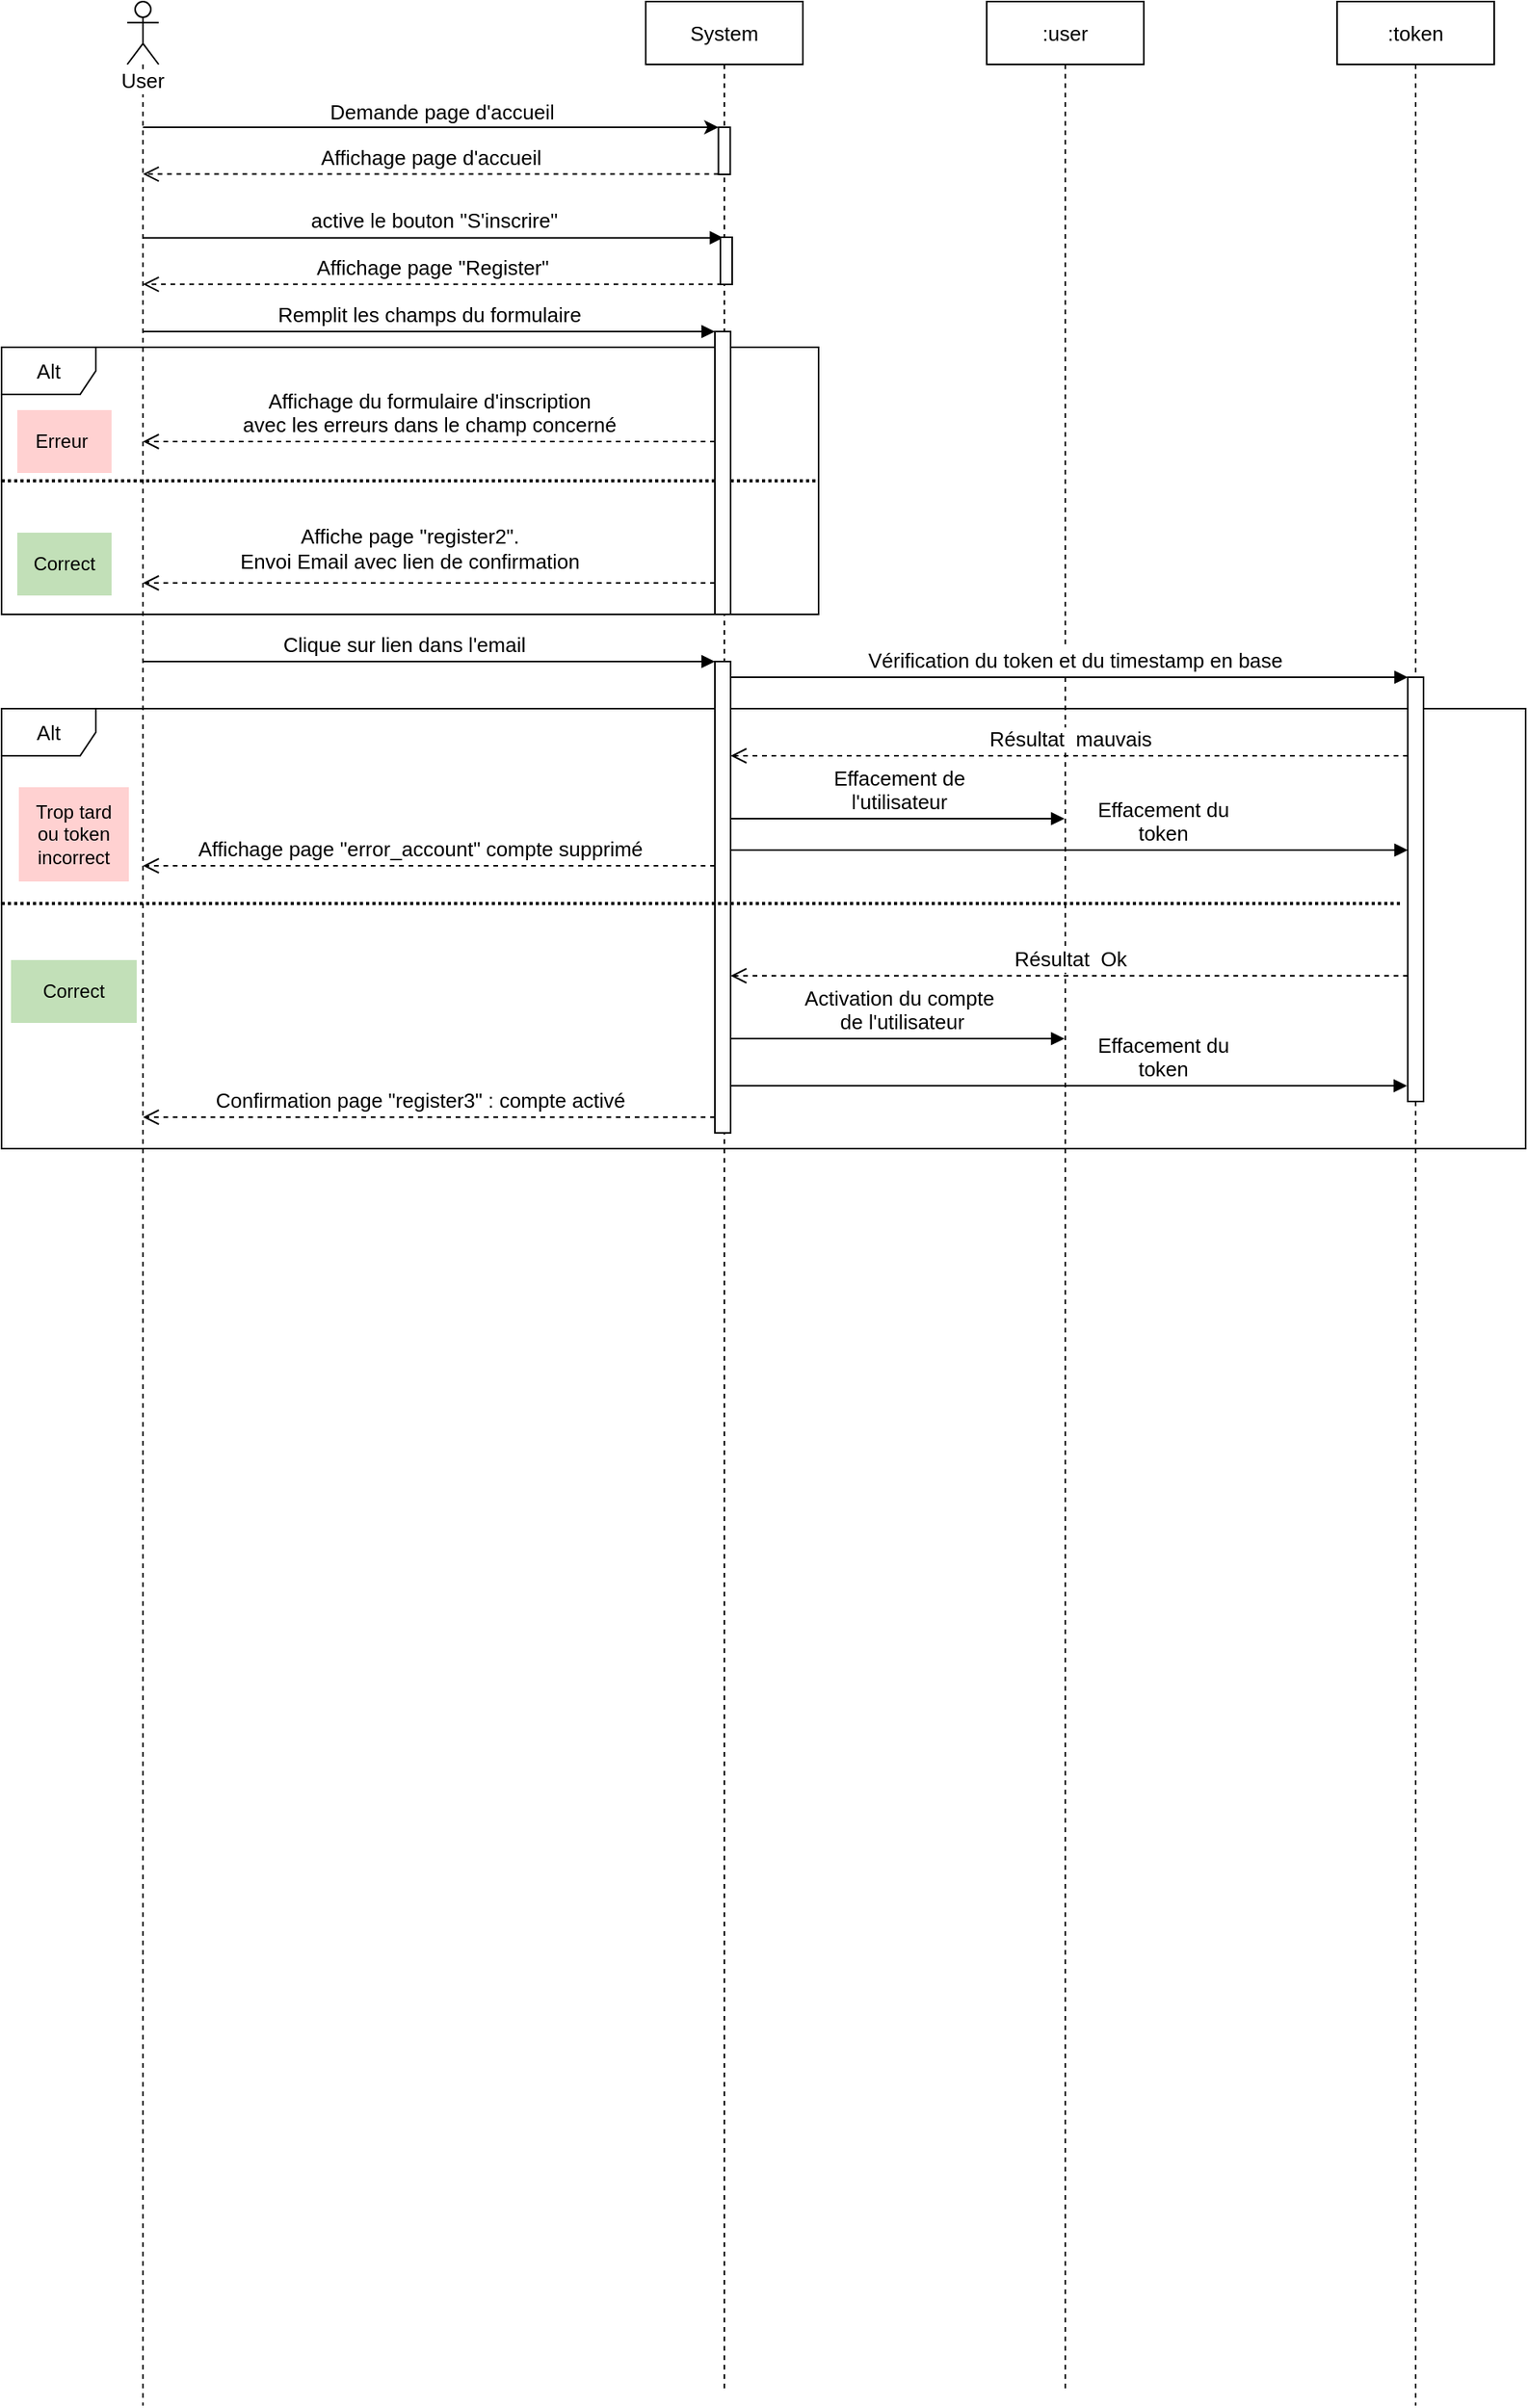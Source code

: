 <mxfile version="13.0.3" type="device"><diagram id="OPIGH59b3JSK2U3XDfZe" name="Page-1"><mxGraphModel dx="1086" dy="806" grid="1" gridSize="10" guides="1" tooltips="1" connect="1" arrows="1" fold="1" page="1" pageScale="1" pageWidth="827" pageHeight="1169" math="0" shadow="0"><root><mxCell id="0"/><mxCell id="1" parent="0"/><mxCell id="2iLMQCIAvTagNn0emHfO-14" value="&lt;font style=&quot;font-size: 13px&quot;&gt;Alt&lt;/font&gt;" style="shape=umlFrame;whiteSpace=wrap;html=1;fontSize=13;" parent="1" vertex="1"><mxGeometry x="100" y="450" width="970" height="280" as="geometry"/></mxCell><mxCell id="IkTFMwQ9xcnRGW_RqQZF-3" value="&lt;font style=&quot;font-size: 13px&quot;&gt;Alt&lt;/font&gt;" style="shape=umlFrame;whiteSpace=wrap;html=1;fontSize=13;" parent="1" vertex="1"><mxGeometry x="100" y="220" width="520" height="170" as="geometry"/></mxCell><mxCell id="IkTFMwQ9xcnRGW_RqQZF-8" value="" style="line;strokeWidth=2;fillColor=none;align=left;verticalAlign=middle;spacingTop=-1;spacingLeft=3;spacingRight=3;rotatable=0;labelPosition=right;points=[];portConstraint=eastwest;fontSize=13;dashed=1;dashPattern=1 1;" parent="1" vertex="1"><mxGeometry x="100" y="291" width="520" height="28" as="geometry"/></mxCell><mxCell id="IkTFMwQ9xcnRGW_RqQZF-10" value="&lt;font style=&quot;font-size: 13px&quot;&gt;Affichage page &quot;Register&quot;&lt;/font&gt;" style="html=1;verticalAlign=bottom;endArrow=open;dashed=1;endSize=8;fontSize=13;exitX=0.133;exitY=0.997;exitDx=0;exitDy=0;exitPerimeter=0;" parent="1" source="IkTFMwQ9xcnRGW_RqQZF-2" target="IkTFMwQ9xcnRGW_RqQZF-4" edge="1"><mxGeometry relative="1" as="geometry"><mxPoint x="530" y="290" as="sourcePoint"/><mxPoint x="230" y="290" as="targetPoint"/></mxGeometry></mxCell><mxCell id="IkTFMwQ9xcnRGW_RqQZF-11" value="active le bouton &quot;S'inscrire&quot;" style="html=1;verticalAlign=bottom;endArrow=block;fontSize=13;entryX=0.244;entryY=0.011;entryDx=0;entryDy=0;entryPerimeter=0;" parent="1" source="IkTFMwQ9xcnRGW_RqQZF-4" target="IkTFMwQ9xcnRGW_RqQZF-2" edge="1"><mxGeometry width="80" relative="1" as="geometry"><mxPoint x="230" y="231" as="sourcePoint"/><mxPoint x="510" y="230" as="targetPoint"/><Array as="points"/></mxGeometry></mxCell><mxCell id="IkTFMwQ9xcnRGW_RqQZF-13" value="&lt;font style=&quot;font-size: 13px&quot;&gt;Affichage page d'accueil&lt;/font&gt;" style="html=1;verticalAlign=bottom;endArrow=open;dashed=1;endSize=8;fontSize=13;exitX=0.011;exitY=0.992;exitDx=0;exitDy=0;exitPerimeter=0;" parent="1" source="IkTFMwQ9xcnRGW_RqQZF-1" target="IkTFMwQ9xcnRGW_RqQZF-4" edge="1"><mxGeometry relative="1" as="geometry"><mxPoint x="520" y="139.67" as="sourcePoint"/><mxPoint x="220" y="160" as="targetPoint"/></mxGeometry></mxCell><mxCell id="IkTFMwQ9xcnRGW_RqQZF-14" value="System" style="shape=umlLifeline;perimeter=lifelinePerimeter;whiteSpace=wrap;html=1;container=1;collapsible=0;recursiveResize=0;outlineConnect=0;rounded=0;comic=0;fontSize=13;" parent="1" vertex="1"><mxGeometry x="510" width="100" height="1520" as="geometry"/></mxCell><mxCell id="9LvymbEXGaAQ4KTIiScC-1" value="" style="html=1;points=[];perimeter=orthogonalPerimeter;fillColor=#FFFFFF;fontSize=13;" parent="IkTFMwQ9xcnRGW_RqQZF-14" vertex="1"><mxGeometry x="44" y="210" width="10" height="180" as="geometry"/></mxCell><mxCell id="IkTFMwQ9xcnRGW_RqQZF-2" value="" style="html=1;points=[];perimeter=orthogonalPerimeter;fontSize=13;" parent="IkTFMwQ9xcnRGW_RqQZF-14" vertex="1"><mxGeometry x="47.5" y="150" width="7.5" height="30" as="geometry"/></mxCell><mxCell id="IkTFMwQ9xcnRGW_RqQZF-1" value="" style="html=1;points=[];perimeter=orthogonalPerimeter;fontSize=13;" parent="IkTFMwQ9xcnRGW_RqQZF-14" vertex="1"><mxGeometry x="46.25" y="80" width="7.5" height="30" as="geometry"/></mxCell><mxCell id="2iLMQCIAvTagNn0emHfO-29" value="" style="html=1;points=[];perimeter=orthogonalPerimeter;" parent="IkTFMwQ9xcnRGW_RqQZF-14" vertex="1"><mxGeometry x="44" y="420" width="10" height="300" as="geometry"/></mxCell><mxCell id="IkTFMwQ9xcnRGW_RqQZF-26" value=":user" style="shape=umlLifeline;perimeter=lifelinePerimeter;whiteSpace=wrap;html=1;container=1;collapsible=0;recursiveResize=0;outlineConnect=0;strokeWidth=1;fontSize=13;" parent="1" vertex="1"><mxGeometry x="727" width="100" height="1520" as="geometry"/></mxCell><mxCell id="9LvymbEXGaAQ4KTIiScC-3" value="" style="html=1;verticalAlign=bottom;endArrow=open;dashed=1;endSize=8;fontSize=13;" parent="1" source="9LvymbEXGaAQ4KTIiScC-1" target="IkTFMwQ9xcnRGW_RqQZF-4" edge="1"><mxGeometry relative="1" as="geometry"><mxPoint x="485" y="396" as="targetPoint"/><Array as="points"><mxPoint x="530" y="370"/><mxPoint x="440" y="370"/></Array></mxGeometry></mxCell><mxCell id="9LvymbEXGaAQ4KTIiScC-2" value="Remplit les champs du formulaire" style="html=1;verticalAlign=bottom;endArrow=block;entryX=0;entryY=0;fontSize=13;" parent="1" source="IkTFMwQ9xcnRGW_RqQZF-4" target="9LvymbEXGaAQ4KTIiScC-1" edge="1"><mxGeometry relative="1" as="geometry"><mxPoint x="485" y="320" as="sourcePoint"/></mxGeometry></mxCell><mxCell id="IkTFMwQ9xcnRGW_RqQZF-4" value="User" style="shape=umlLifeline;participant=umlActor;perimeter=lifelinePerimeter;whiteSpace=wrap;html=1;container=1;collapsible=0;recursiveResize=0;verticalAlign=top;spacingTop=36;labelBackgroundColor=#ffffff;outlineConnect=0;fontSize=13;" parent="1" vertex="1"><mxGeometry x="180" width="20" height="1530" as="geometry"/></mxCell><mxCell id="j35r38P9Idel9f8roqcg-1" value=":token" style="shape=umlLifeline;perimeter=lifelinePerimeter;whiteSpace=wrap;html=1;container=1;collapsible=0;recursiveResize=0;outlineConnect=0;fillColor=#FFFFFF;fontSize=13;fontColor=#000000;" parent="1" vertex="1"><mxGeometry x="950" width="100" height="1530" as="geometry"/></mxCell><mxCell id="2iLMQCIAvTagNn0emHfO-24" value="" style="html=1;points=[];perimeter=orthogonalPerimeter;" parent="j35r38P9Idel9f8roqcg-1" vertex="1"><mxGeometry x="45" y="430" width="10" height="270" as="geometry"/></mxCell><mxCell id="2iLMQCIAvTagNn0emHfO-1" value="" style="endArrow=classic;html=1;" parent="1" source="IkTFMwQ9xcnRGW_RqQZF-4" target="IkTFMwQ9xcnRGW_RqQZF-1" edge="1"><mxGeometry width="50" height="50" relative="1" as="geometry"><mxPoint x="580" y="190" as="sourcePoint"/><mxPoint x="630" y="140" as="targetPoint"/><Array as="points"><mxPoint x="530" y="80"/></Array></mxGeometry></mxCell><mxCell id="2iLMQCIAvTagNn0emHfO-2" value="&lt;font style=&quot;font-size: 13px&quot;&gt;Demande page d'accueil&lt;/font&gt;" style="text;html=1;align=center;verticalAlign=middle;resizable=0;points=[];autosize=1;" parent="1" vertex="1"><mxGeometry x="300" y="60" width="160" height="20" as="geometry"/></mxCell><mxCell id="2iLMQCIAvTagNn0emHfO-5" value="Erreur&amp;nbsp;" style="text;html=1;strokeColor=none;fillColor=#FFD1D1;align=center;verticalAlign=middle;whiteSpace=wrap;rounded=0;" parent="1" vertex="1"><mxGeometry x="110" y="260" width="60" height="40" as="geometry"/></mxCell><mxCell id="2iLMQCIAvTagNn0emHfO-6" value="Correct" style="text;html=1;strokeColor=none;fillColor=#C2E0B8;align=center;verticalAlign=middle;whiteSpace=wrap;rounded=0;" parent="1" vertex="1"><mxGeometry x="110" y="338" width="60" height="40" as="geometry"/></mxCell><mxCell id="2iLMQCIAvTagNn0emHfO-7" value="&lt;font style=&quot;font-size: 13px&quot;&gt;Affiche page &quot;register2&quot;. &lt;br&gt;Envoi Email avec lien de confirmation&lt;/font&gt;" style="text;html=1;strokeColor=none;fillColor=none;align=center;verticalAlign=middle;whiteSpace=wrap;rounded=0;" parent="1" vertex="1"><mxGeometry x="215" y="338" width="290" height="20" as="geometry"/></mxCell><mxCell id="2iLMQCIAvTagNn0emHfO-12" value="&lt;font style=&quot;font-size: 13px&quot;&gt;Affichage du formulaire d'inscription&lt;br&gt;avec les erreurs dans le champ concerné&lt;/font&gt;" style="html=1;verticalAlign=bottom;endArrow=open;dashed=1;endSize=8;" parent="1" source="9LvymbEXGaAQ4KTIiScC-1" target="IkTFMwQ9xcnRGW_RqQZF-4" edge="1"><mxGeometry relative="1" as="geometry"><mxPoint x="550" y="250" as="sourcePoint"/><mxPoint x="470" y="250" as="targetPoint"/><Array as="points"><mxPoint x="430" y="280"/><mxPoint x="400" y="280"/></Array></mxGeometry></mxCell><mxCell id="2iLMQCIAvTagNn0emHfO-15" value="&lt;font style=&quot;font-size: 13px&quot;&gt;Clique sur lien dans l'email&lt;/font&gt;" style="html=1;verticalAlign=bottom;endArrow=block;" parent="1" source="IkTFMwQ9xcnRGW_RqQZF-4" target="2iLMQCIAvTagNn0emHfO-29" edge="1"><mxGeometry x="0.57" y="-120" width="80" relative="1" as="geometry"><mxPoint x="210" y="440" as="sourcePoint"/><mxPoint x="290" y="440" as="targetPoint"/><Array as="points"><mxPoint x="480" y="420"/></Array><mxPoint x="-120" y="-120" as="offset"/></mxGeometry></mxCell><mxCell id="2iLMQCIAvTagNn0emHfO-16" value="" style="line;strokeWidth=2;fillColor=none;align=left;verticalAlign=middle;spacingTop=-1;spacingLeft=3;spacingRight=3;rotatable=0;labelPosition=right;points=[];portConstraint=eastwest;fontSize=13;dashed=1;dashPattern=1 1;" parent="1" vertex="1"><mxGeometry x="100" y="560" width="890" height="28" as="geometry"/></mxCell><mxCell id="2iLMQCIAvTagNn0emHfO-17" value="" style="html=1;verticalAlign=bottom;endArrow=open;dashed=1;endSize=8;fontSize=13;" parent="1" source="2iLMQCIAvTagNn0emHfO-29" target="IkTFMwQ9xcnRGW_RqQZF-4" edge="1"><mxGeometry relative="1" as="geometry"><mxPoint x="189.999" y="471" as="targetPoint"/><mxPoint x="554.07" y="471" as="sourcePoint"/><Array as="points"><mxPoint x="530" y="550"/><mxPoint x="440" y="550"/></Array></mxGeometry></mxCell><mxCell id="2iLMQCIAvTagNn0emHfO-18" value="&lt;font style=&quot;font-size: 13px&quot;&gt;Affichage page &quot;error_account&quot; compte supprimé&amp;nbsp;&lt;/font&gt;" style="edgeLabel;html=1;align=center;verticalAlign=middle;resizable=0;points=[];" parent="2iLMQCIAvTagNn0emHfO-17" vertex="1" connectable="0"><mxGeometry x="0.094" y="1" relative="1" as="geometry"><mxPoint x="12.79" y="-12" as="offset"/></mxGeometry></mxCell><mxCell id="2iLMQCIAvTagNn0emHfO-19" value="&lt;font style=&quot;font-size: 13px&quot;&gt;Effacement de&lt;br&gt;l'utilisateur&lt;/font&gt;" style="html=1;verticalAlign=bottom;endArrow=block;" parent="1" source="2iLMQCIAvTagNn0emHfO-29" target="IkTFMwQ9xcnRGW_RqQZF-26" edge="1"><mxGeometry width="80" relative="1" as="geometry"><mxPoint x="630" y="430" as="sourcePoint"/><mxPoint x="710" y="430" as="targetPoint"/><Array as="points"><mxPoint x="680" y="520"/><mxPoint x="720" y="520"/></Array></mxGeometry></mxCell><mxCell id="2iLMQCIAvTagNn0emHfO-20" value="&lt;font style=&quot;font-size: 13px&quot;&gt;Effacement du&lt;br&gt;token&lt;/font&gt;" style="html=1;verticalAlign=bottom;endArrow=block;" parent="1" source="2iLMQCIAvTagNn0emHfO-29" target="2iLMQCIAvTagNn0emHfO-24" edge="1"><mxGeometry x="0.274" width="80" relative="1" as="geometry"><mxPoint x="569.929" y="440" as="sourcePoint"/><mxPoint x="786.5" y="440" as="targetPoint"/><Array as="points"><mxPoint x="680" y="540"/><mxPoint x="720" y="540"/></Array><mxPoint as="offset"/></mxGeometry></mxCell><mxCell id="2iLMQCIAvTagNn0emHfO-22" value="Trop tard&lt;br&gt;ou token incorrect" style="text;html=1;strokeColor=none;fillColor=#FFD1D1;align=center;verticalAlign=middle;whiteSpace=wrap;rounded=0;" parent="1" vertex="1"><mxGeometry x="111" y="500" width="70" height="60" as="geometry"/></mxCell><mxCell id="2iLMQCIAvTagNn0emHfO-23" value="&lt;font style=&quot;font-size: 13px&quot;&gt;Vérification du token et du timestamp en base&lt;/font&gt;" style="html=1;verticalAlign=bottom;endArrow=block;" parent="1" source="2iLMQCIAvTagNn0emHfO-29" target="2iLMQCIAvTagNn0emHfO-24" edge="1"><mxGeometry x="0.57" y="-120" width="80" relative="1" as="geometry"><mxPoint x="199.929" y="430" as="sourcePoint"/><mxPoint x="569.5" y="430" as="targetPoint"/><Array as="points"><mxPoint x="580" y="430"/></Array><mxPoint x="-120" y="-120" as="offset"/></mxGeometry></mxCell><mxCell id="2iLMQCIAvTagNn0emHfO-25" value="&lt;font style=&quot;font-size: 13px&quot;&gt;Résultat&amp;nbsp; mauvais&lt;/font&gt;" style="html=1;verticalAlign=bottom;endArrow=open;dashed=1;endSize=8;" parent="1" source="2iLMQCIAvTagNn0emHfO-24" target="2iLMQCIAvTagNn0emHfO-29" edge="1"><mxGeometry relative="1" as="geometry"><mxPoint x="950" y="480" as="sourcePoint"/><mxPoint x="870" y="480" as="targetPoint"/><Array as="points"><mxPoint x="790" y="480"/></Array></mxGeometry></mxCell><mxCell id="2iLMQCIAvTagNn0emHfO-26" value="&lt;font style=&quot;font-size: 13px&quot;&gt;Résultat&amp;nbsp; Ok&lt;/font&gt;" style="html=1;verticalAlign=bottom;endArrow=open;dashed=1;endSize=8;" parent="1" source="2iLMQCIAvTagNn0emHfO-24" target="2iLMQCIAvTagNn0emHfO-29" edge="1"><mxGeometry relative="1" as="geometry"><mxPoint x="994.54" y="620" as="sourcePoint"/><mxPoint x="559.469" y="620" as="targetPoint"/><Array as="points"><mxPoint x="789.54" y="620"/></Array></mxGeometry></mxCell><mxCell id="2iLMQCIAvTagNn0emHfO-27" value="&lt;font style=&quot;font-size: 13px&quot;&gt;Activation du compte&lt;br&gt;&amp;nbsp;de l'utilisateur&lt;/font&gt;" style="html=1;verticalAlign=bottom;endArrow=block;" parent="1" source="2iLMQCIAvTagNn0emHfO-29" target="IkTFMwQ9xcnRGW_RqQZF-26" edge="1"><mxGeometry width="80" relative="1" as="geometry"><mxPoint x="569.929" y="530" as="sourcePoint"/><mxPoint x="786.5" y="530" as="targetPoint"/><Array as="points"><mxPoint x="670" y="660"/><mxPoint x="740" y="660"/></Array></mxGeometry></mxCell><mxCell id="2iLMQCIAvTagNn0emHfO-28" value="&lt;font style=&quot;font-size: 13px&quot;&gt;Effacement du&lt;br&gt;token&lt;/font&gt;" style="html=1;verticalAlign=bottom;endArrow=block;" parent="1" source="2iLMQCIAvTagNn0emHfO-29" edge="1"><mxGeometry x="0.274" width="80" relative="1" as="geometry"><mxPoint x="559.469" y="690" as="sourcePoint"/><mxPoint x="994.54" y="690" as="targetPoint"/><Array as="points"><mxPoint x="679.54" y="690"/><mxPoint x="719.54" y="690"/></Array><mxPoint as="offset"/></mxGeometry></mxCell><mxCell id="2iLMQCIAvTagNn0emHfO-30" value="" style="html=1;verticalAlign=bottom;endArrow=open;dashed=1;endSize=8;fontSize=13;" parent="1" source="2iLMQCIAvTagNn0emHfO-29" target="IkTFMwQ9xcnRGW_RqQZF-4" edge="1"><mxGeometry relative="1" as="geometry"><mxPoint x="177.969" y="710" as="targetPoint"/><mxPoint x="542.04" y="710" as="sourcePoint"/><Array as="points"><mxPoint x="518.04" y="710"/><mxPoint x="428.04" y="710"/></Array></mxGeometry></mxCell><mxCell id="2iLMQCIAvTagNn0emHfO-31" value="&lt;font style=&quot;font-size: 13px&quot;&gt;Confirmation page &quot;register3&quot; : compte activé&amp;nbsp;&lt;/font&gt;" style="edgeLabel;html=1;align=center;verticalAlign=middle;resizable=0;points=[];" parent="2iLMQCIAvTagNn0emHfO-30" vertex="1" connectable="0"><mxGeometry x="0.094" y="1" relative="1" as="geometry"><mxPoint x="12.79" y="-12" as="offset"/></mxGeometry></mxCell><mxCell id="2iLMQCIAvTagNn0emHfO-32" value="Correct" style="text;html=1;strokeColor=none;fillColor=#C2E0B8;align=center;verticalAlign=middle;whiteSpace=wrap;rounded=0;" parent="1" vertex="1"><mxGeometry x="106" y="610" width="80" height="40" as="geometry"/></mxCell></root></mxGraphModel></diagram></mxfile>